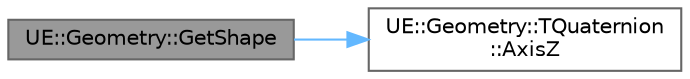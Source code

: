 digraph "UE::Geometry::GetShape"
{
 // INTERACTIVE_SVG=YES
 // LATEX_PDF_SIZE
  bgcolor="transparent";
  edge [fontname=Helvetica,fontsize=10,labelfontname=Helvetica,labelfontsize=10];
  node [fontname=Helvetica,fontsize=10,shape=box,height=0.2,width=0.4];
  rankdir="LR";
  Node1 [id="Node000001",label="UE::Geometry::GetShape",height=0.2,width=0.4,color="gray40", fillcolor="grey60", style="filled", fontcolor="black",tooltip="Convert FKSphylElem to FCapsuleShape3d."];
  Node1 -> Node2 [id="edge1_Node000001_Node000002",color="steelblue1",style="solid",tooltip=" "];
  Node2 [id="Node000002",label="UE::Geometry::TQuaternion\l::AxisZ",height=0.2,width=0.4,color="grey40", fillcolor="white", style="filled",URL="$d7/d55/structUE_1_1Geometry_1_1TQuaternion.html#a82f6e4ee3de267b5f0382ef7ae735361",tooltip=" "];
}
